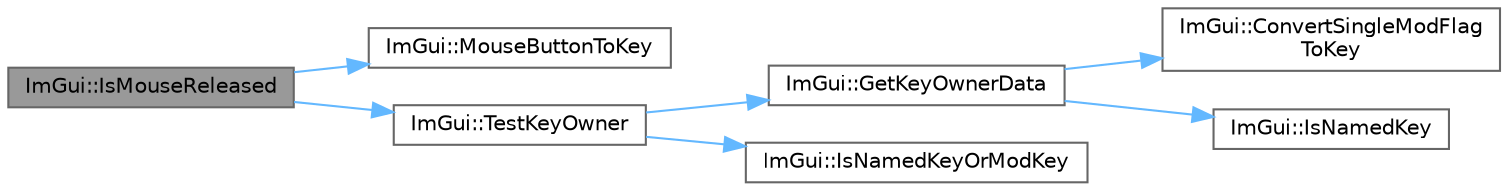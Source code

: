 digraph "ImGui::IsMouseReleased"
{
 // LATEX_PDF_SIZE
  bgcolor="transparent";
  edge [fontname=Helvetica,fontsize=10,labelfontname=Helvetica,labelfontsize=10];
  node [fontname=Helvetica,fontsize=10,shape=box,height=0.2,width=0.4];
  rankdir="LR";
  Node1 [id="Node000001",label="ImGui::IsMouseReleased",height=0.2,width=0.4,color="gray40", fillcolor="grey60", style="filled", fontcolor="black",tooltip=" "];
  Node1 -> Node2 [id="edge1_Node000001_Node000002",color="steelblue1",style="solid",tooltip=" "];
  Node2 [id="Node000002",label="ImGui::MouseButtonToKey",height=0.2,width=0.4,color="grey40", fillcolor="white", style="filled",URL="$namespace_im_gui.html#a25689086f813c9714c4bbd4e3d5e669c",tooltip=" "];
  Node1 -> Node3 [id="edge2_Node000001_Node000003",color="steelblue1",style="solid",tooltip=" "];
  Node3 [id="Node000003",label="ImGui::TestKeyOwner",height=0.2,width=0.4,color="grey40", fillcolor="white", style="filled",URL="$namespace_im_gui.html#ad12c5be2f1c691e4e6656524248824fb",tooltip=" "];
  Node3 -> Node4 [id="edge3_Node000003_Node000004",color="steelblue1",style="solid",tooltip=" "];
  Node4 [id="Node000004",label="ImGui::GetKeyOwnerData",height=0.2,width=0.4,color="grey40", fillcolor="white", style="filled",URL="$namespace_im_gui.html#a05ada04953ac91c563334fb0fe934e03",tooltip=" "];
  Node4 -> Node5 [id="edge4_Node000004_Node000005",color="steelblue1",style="solid",tooltip=" "];
  Node5 [id="Node000005",label="ImGui::ConvertSingleModFlag\lToKey",height=0.2,width=0.4,color="grey40", fillcolor="white", style="filled",URL="$namespace_im_gui.html#a0284de01b5647e77a9733f0e0b0437b9",tooltip=" "];
  Node4 -> Node6 [id="edge5_Node000004_Node000006",color="steelblue1",style="solid",tooltip=" "];
  Node6 [id="Node000006",label="ImGui::IsNamedKey",height=0.2,width=0.4,color="grey40", fillcolor="white", style="filled",URL="$namespace_im_gui.html#a1e6a2ce7696a25d0dd0cf318e3b48a33",tooltip=" "];
  Node3 -> Node7 [id="edge6_Node000003_Node000007",color="steelblue1",style="solid",tooltip=" "];
  Node7 [id="Node000007",label="ImGui::IsNamedKeyOrModKey",height=0.2,width=0.4,color="grey40", fillcolor="white", style="filled",URL="$namespace_im_gui.html#a7b5067083f1220902151fad9be98c59d",tooltip=" "];
}
